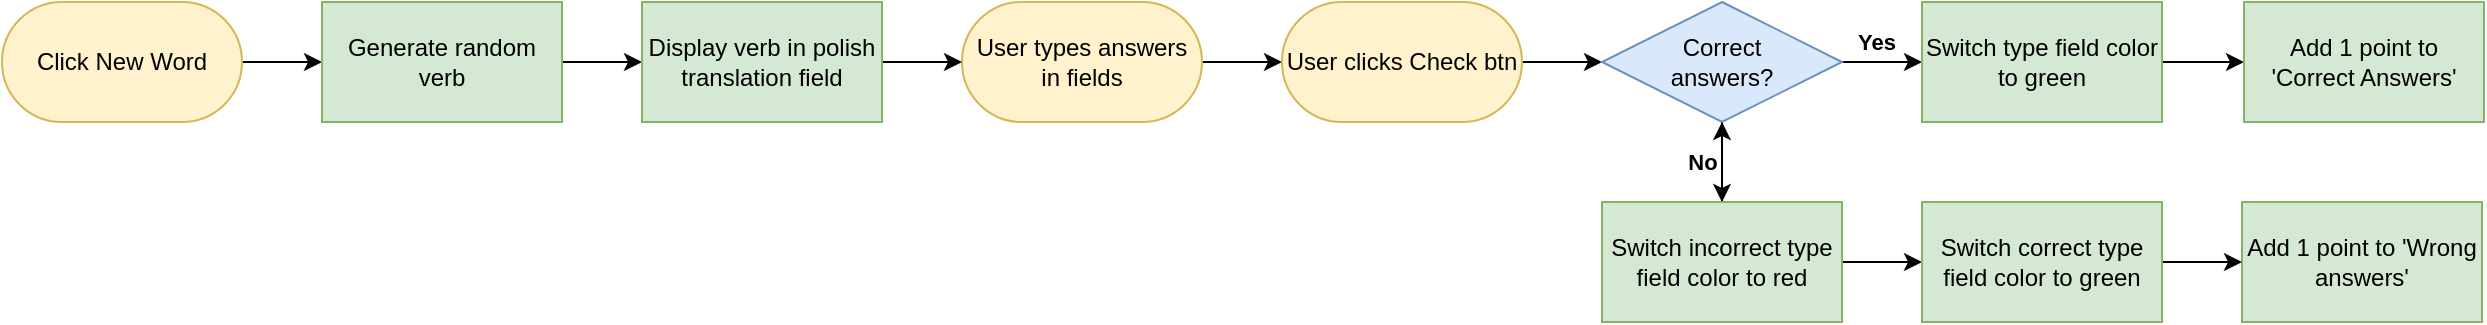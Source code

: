 <mxfile version="24.4.4" type="github">
  <diagram name="Strona-1" id="HVh6dgmQkRU_LPTNf-1_">
    <mxGraphModel dx="954" dy="581" grid="1" gridSize="10" guides="1" tooltips="1" connect="1" arrows="1" fold="1" page="1" pageScale="1" pageWidth="827" pageHeight="1169" math="0" shadow="0">
      <root>
        <mxCell id="0" />
        <mxCell id="1" parent="0" />
        <mxCell id="uzbUSXCzAW2C1Ospv1cJ-5" style="edgeStyle=orthogonalEdgeStyle;rounded=0;orthogonalLoop=1;jettySize=auto;html=1;exitX=1;exitY=0.5;exitDx=0;exitDy=0;entryX=0;entryY=0.5;entryDx=0;entryDy=0;" edge="1" parent="1" source="uzbUSXCzAW2C1Ospv1cJ-3" target="uzbUSXCzAW2C1Ospv1cJ-6">
          <mxGeometry relative="1" as="geometry">
            <mxPoint x="160" y="30" as="targetPoint" />
          </mxGeometry>
        </mxCell>
        <mxCell id="uzbUSXCzAW2C1Ospv1cJ-3" value="Click New Word" style="rounded=1;whiteSpace=wrap;html=1;arcSize=50;fillColor=#fff2cc;strokeColor=#d6b656;" vertex="1" parent="1">
          <mxGeometry width="120" height="60" as="geometry" />
        </mxCell>
        <mxCell id="uzbUSXCzAW2C1Ospv1cJ-32" style="edgeStyle=orthogonalEdgeStyle;rounded=0;orthogonalLoop=1;jettySize=auto;html=1;exitX=1;exitY=0.5;exitDx=0;exitDy=0;" edge="1" parent="1" source="uzbUSXCzAW2C1Ospv1cJ-6" target="uzbUSXCzAW2C1Ospv1cJ-31">
          <mxGeometry relative="1" as="geometry" />
        </mxCell>
        <mxCell id="uzbUSXCzAW2C1Ospv1cJ-6" value="Generate random verb" style="rounded=0;whiteSpace=wrap;html=1;fillColor=#d5e8d4;strokeColor=#82b366;" vertex="1" parent="1">
          <mxGeometry x="160" width="120" height="60" as="geometry" />
        </mxCell>
        <mxCell id="uzbUSXCzAW2C1Ospv1cJ-13" style="edgeStyle=orthogonalEdgeStyle;rounded=0;orthogonalLoop=1;jettySize=auto;html=1;exitX=1;exitY=0.5;exitDx=0;exitDy=0;" edge="1" parent="1" source="uzbUSXCzAW2C1Ospv1cJ-9" target="uzbUSXCzAW2C1Ospv1cJ-12">
          <mxGeometry relative="1" as="geometry" />
        </mxCell>
        <mxCell id="uzbUSXCzAW2C1Ospv1cJ-9" value="User types answers in fields" style="rounded=1;whiteSpace=wrap;html=1;arcSize=50;fillColor=#fff2cc;strokeColor=#d6b656;" vertex="1" parent="1">
          <mxGeometry x="480" width="120" height="60" as="geometry" />
        </mxCell>
        <mxCell id="uzbUSXCzAW2C1Ospv1cJ-18" style="edgeStyle=orthogonalEdgeStyle;rounded=0;orthogonalLoop=1;jettySize=auto;html=1;exitX=1;exitY=0.5;exitDx=0;exitDy=0;entryX=0;entryY=0.5;entryDx=0;entryDy=0;" edge="1" parent="1" source="uzbUSXCzAW2C1Ospv1cJ-12" target="uzbUSXCzAW2C1Ospv1cJ-14">
          <mxGeometry relative="1" as="geometry" />
        </mxCell>
        <mxCell id="uzbUSXCzAW2C1Ospv1cJ-12" value="User clicks Check btn" style="rounded=1;whiteSpace=wrap;html=1;arcSize=50;fillColor=#fff2cc;strokeColor=#d6b656;" vertex="1" parent="1">
          <mxGeometry x="640" width="120" height="60" as="geometry" />
        </mxCell>
        <mxCell id="uzbUSXCzAW2C1Ospv1cJ-20" style="edgeStyle=orthogonalEdgeStyle;rounded=0;orthogonalLoop=1;jettySize=auto;html=1;exitX=1;exitY=0.5;exitDx=0;exitDy=0;entryX=0;entryY=0.5;entryDx=0;entryDy=0;" edge="1" parent="1" source="uzbUSXCzAW2C1Ospv1cJ-14" target="uzbUSXCzAW2C1Ospv1cJ-19">
          <mxGeometry relative="1" as="geometry" />
        </mxCell>
        <mxCell id="uzbUSXCzAW2C1Ospv1cJ-21" value="Yes" style="edgeLabel;html=1;align=center;verticalAlign=middle;resizable=0;points=[];fontStyle=1" vertex="1" connectable="0" parent="uzbUSXCzAW2C1Ospv1cJ-20">
          <mxGeometry x="-0.175" relative="1" as="geometry">
            <mxPoint y="-10" as="offset" />
          </mxGeometry>
        </mxCell>
        <mxCell id="uzbUSXCzAW2C1Ospv1cJ-25" style="edgeStyle=orthogonalEdgeStyle;rounded=0;orthogonalLoop=1;jettySize=auto;html=1;entryX=0.5;entryY=0;entryDx=0;entryDy=0;" edge="1" parent="1" source="uzbUSXCzAW2C1Ospv1cJ-14" target="uzbUSXCzAW2C1Ospv1cJ-24">
          <mxGeometry relative="1" as="geometry" />
        </mxCell>
        <mxCell id="uzbUSXCzAW2C1Ospv1cJ-14" value="Correct&lt;div&gt;answers?&lt;/div&gt;" style="rhombus;whiteSpace=wrap;html=1;fillColor=#dae8fc;strokeColor=#6c8ebf;" vertex="1" parent="1">
          <mxGeometry x="800" width="120" height="60" as="geometry" />
        </mxCell>
        <mxCell id="uzbUSXCzAW2C1Ospv1cJ-15" style="edgeStyle=orthogonalEdgeStyle;rounded=0;orthogonalLoop=1;jettySize=auto;html=1;exitX=0.5;exitY=1;exitDx=0;exitDy=0;" edge="1" parent="1" source="uzbUSXCzAW2C1Ospv1cJ-14" target="uzbUSXCzAW2C1Ospv1cJ-14">
          <mxGeometry relative="1" as="geometry" />
        </mxCell>
        <mxCell id="uzbUSXCzAW2C1Ospv1cJ-30" style="edgeStyle=orthogonalEdgeStyle;rounded=0;orthogonalLoop=1;jettySize=auto;html=1;exitX=1;exitY=0.5;exitDx=0;exitDy=0;" edge="1" parent="1" source="uzbUSXCzAW2C1Ospv1cJ-19" target="uzbUSXCzAW2C1Ospv1cJ-29">
          <mxGeometry relative="1" as="geometry" />
        </mxCell>
        <mxCell id="uzbUSXCzAW2C1Ospv1cJ-19" value="Switch type field color to green" style="rounded=0;whiteSpace=wrap;html=1;fillColor=#d5e8d4;strokeColor=#82b366;" vertex="1" parent="1">
          <mxGeometry x="960" width="120" height="60" as="geometry" />
        </mxCell>
        <mxCell id="uzbUSXCzAW2C1Ospv1cJ-27" value="" style="edgeStyle=orthogonalEdgeStyle;rounded=0;orthogonalLoop=1;jettySize=auto;html=1;" edge="1" parent="1" source="uzbUSXCzAW2C1Ospv1cJ-24" target="uzbUSXCzAW2C1Ospv1cJ-14">
          <mxGeometry relative="1" as="geometry" />
        </mxCell>
        <mxCell id="uzbUSXCzAW2C1Ospv1cJ-28" value="No" style="edgeLabel;html=1;align=center;verticalAlign=middle;resizable=0;points=[];fontStyle=1" vertex="1" connectable="0" parent="uzbUSXCzAW2C1Ospv1cJ-27">
          <mxGeometry x="0.44" y="-3" relative="1" as="geometry">
            <mxPoint x="-13" y="9" as="offset" />
          </mxGeometry>
        </mxCell>
        <mxCell id="uzbUSXCzAW2C1Ospv1cJ-38" style="edgeStyle=orthogonalEdgeStyle;rounded=0;orthogonalLoop=1;jettySize=auto;html=1;exitX=1;exitY=0.5;exitDx=0;exitDy=0;" edge="1" parent="1" source="uzbUSXCzAW2C1Ospv1cJ-24" target="uzbUSXCzAW2C1Ospv1cJ-37">
          <mxGeometry relative="1" as="geometry" />
        </mxCell>
        <mxCell id="uzbUSXCzAW2C1Ospv1cJ-24" value="Switch incorrect type field color to red" style="rounded=0;whiteSpace=wrap;html=1;fillColor=#d5e8d4;strokeColor=#82b366;" vertex="1" parent="1">
          <mxGeometry x="800" y="100" width="120" height="60" as="geometry" />
        </mxCell>
        <mxCell id="uzbUSXCzAW2C1Ospv1cJ-29" value="Add 1 point to &#39;Correct Answers&#39;" style="rounded=0;whiteSpace=wrap;html=1;fillColor=#d5e8d4;strokeColor=#82b366;" vertex="1" parent="1">
          <mxGeometry x="1121" width="120" height="60" as="geometry" />
        </mxCell>
        <mxCell id="uzbUSXCzAW2C1Ospv1cJ-34" style="edgeStyle=orthogonalEdgeStyle;rounded=0;orthogonalLoop=1;jettySize=auto;html=1;exitX=1;exitY=0.5;exitDx=0;exitDy=0;entryX=0;entryY=0.5;entryDx=0;entryDy=0;" edge="1" parent="1" source="uzbUSXCzAW2C1Ospv1cJ-31" target="uzbUSXCzAW2C1Ospv1cJ-9">
          <mxGeometry relative="1" as="geometry" />
        </mxCell>
        <mxCell id="uzbUSXCzAW2C1Ospv1cJ-31" value="Display verb in polish translation field" style="rounded=0;whiteSpace=wrap;html=1;fillColor=#d5e8d4;strokeColor=#82b366;" vertex="1" parent="1">
          <mxGeometry x="320" width="120" height="60" as="geometry" />
        </mxCell>
        <mxCell id="uzbUSXCzAW2C1Ospv1cJ-35" value="Add 1 point to &#39;Wrong answers&#39;" style="rounded=0;whiteSpace=wrap;html=1;fillColor=#d5e8d4;strokeColor=#82b366;" vertex="1" parent="1">
          <mxGeometry x="1120" y="100" width="120" height="60" as="geometry" />
        </mxCell>
        <mxCell id="uzbUSXCzAW2C1Ospv1cJ-39" style="edgeStyle=orthogonalEdgeStyle;rounded=0;orthogonalLoop=1;jettySize=auto;html=1;exitX=1;exitY=0.5;exitDx=0;exitDy=0;entryX=0;entryY=0.5;entryDx=0;entryDy=0;" edge="1" parent="1" source="uzbUSXCzAW2C1Ospv1cJ-37" target="uzbUSXCzAW2C1Ospv1cJ-35">
          <mxGeometry relative="1" as="geometry" />
        </mxCell>
        <mxCell id="uzbUSXCzAW2C1Ospv1cJ-37" value="Switch correct type field color to green" style="rounded=0;whiteSpace=wrap;html=1;fillColor=#d5e8d4;strokeColor=#82b366;" vertex="1" parent="1">
          <mxGeometry x="960" y="100" width="120" height="60" as="geometry" />
        </mxCell>
      </root>
    </mxGraphModel>
  </diagram>
</mxfile>
